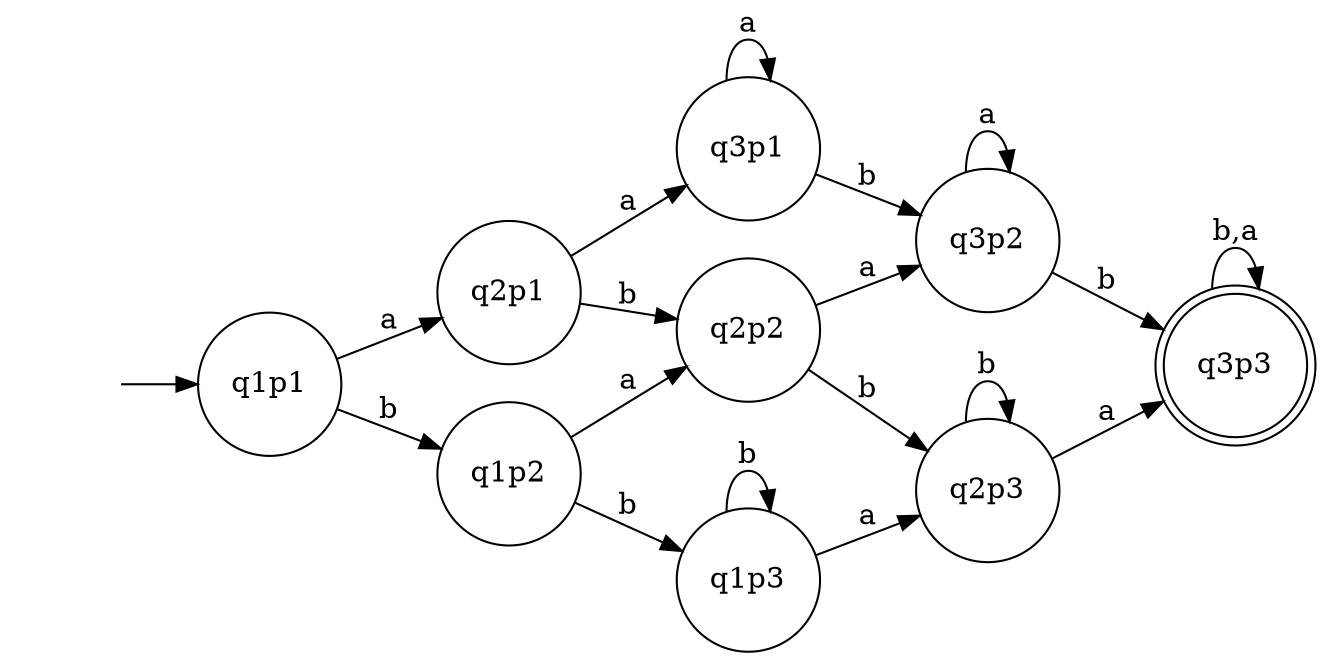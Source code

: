 digraph {
    rankdir = LR
    "" [shape = none]
    node [shape = circle]
    q3p3 [shape = "doublecircle"]
    "" -> q1p1
    q1p1 -> q2p1 [label = "a"]
    q1p1 -> q1p2 [label = "b"]
    q1p2 -> q2p2 [label = "a"]
    q1p2 -> q1p3 [label = "b"]
    q1p3 -> q2p3 [label = "a"]
    q1p3 -> q1p3 [label = "b"]
    q2p1 -> q3p1 [label = "a"]
    q2p1 -> q2p2 [label = "b"]
    q2p2 -> q3p2 [label = "a"]
    q2p2 -> q2p3 [label = "b"]
    q2p3 -> q3p3 [label = "a"]
    q2p3 -> q2p3 [label = "b"]
    q3p1 -> q3p1 [label = "a"]
    q3p1 -> q3p2 [label = "b"]
    q3p2 -> q3p2 [label = "a"]
    q3p2 -> q3p3 [label = "b"]
    q3p3 -> q3p3 [label = "b,a"]
}